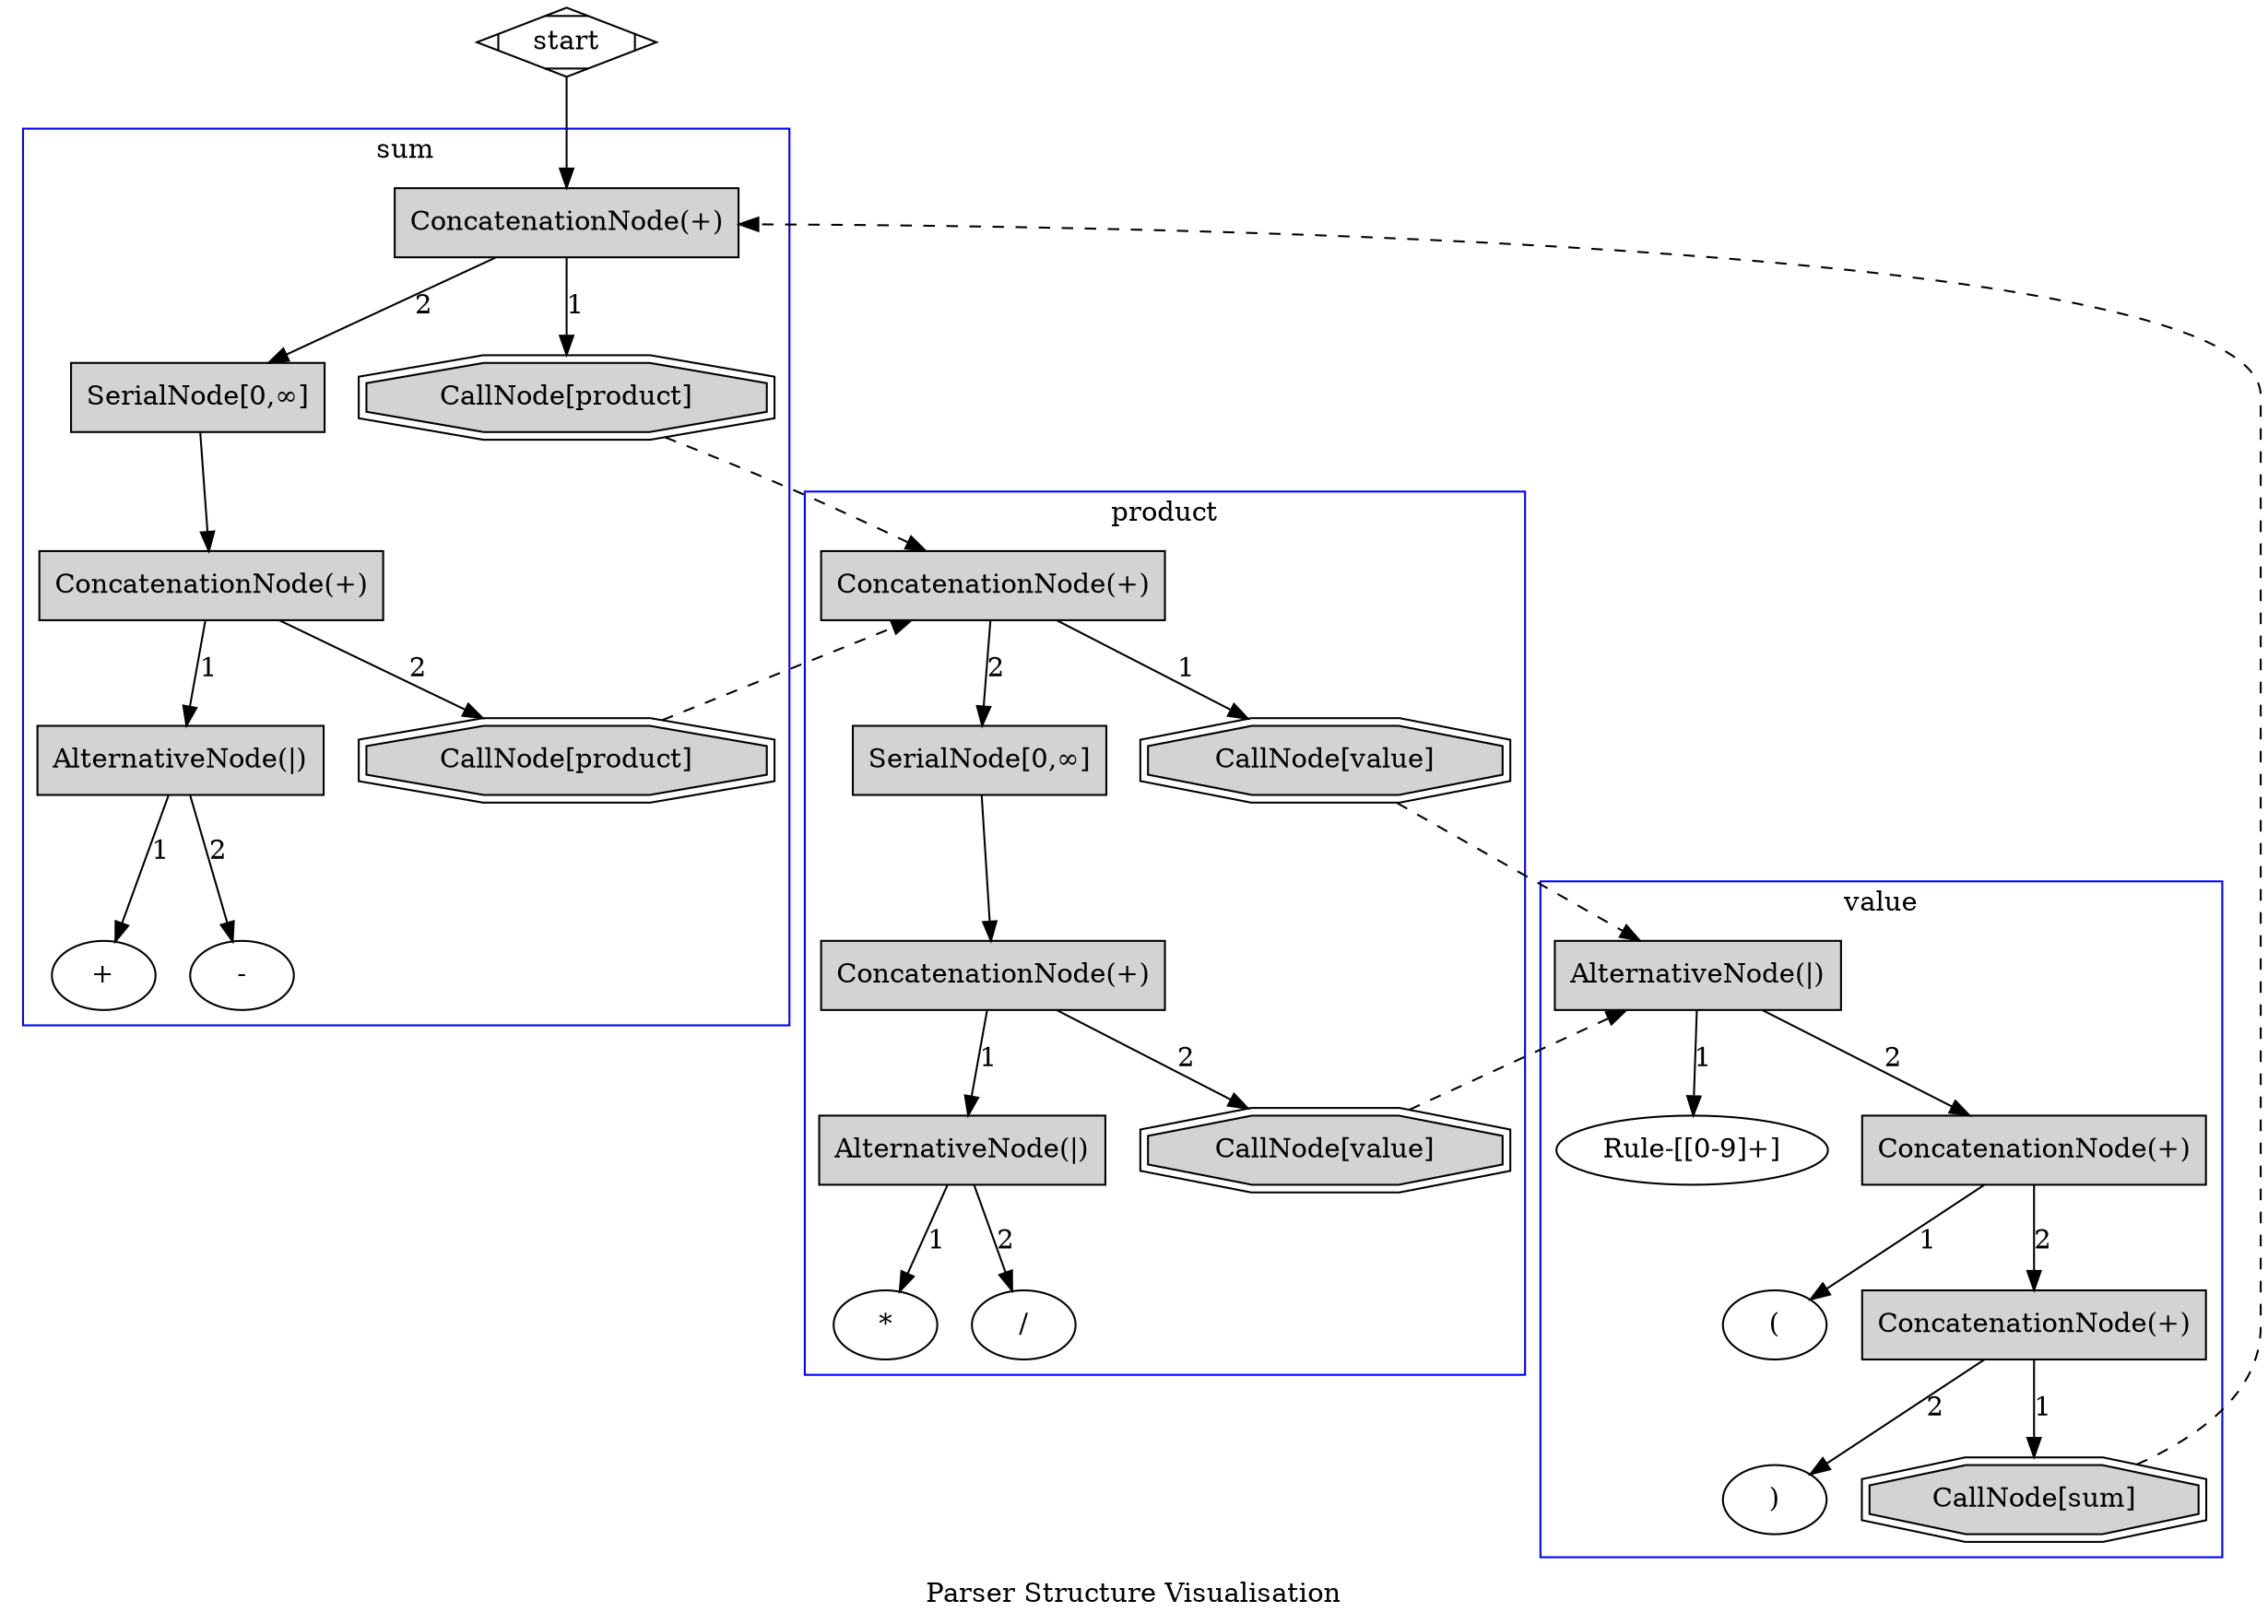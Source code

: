 digraph ParserMap {
	label="Parser Structure Visualisation"

	subgraph cluster_value{
		label="value";
		color=blue;
		nodesep=1;
		node [style=filled];
		
			nb35803c988dd4b73948cdf0c738fe6dd [label="Rule-[[0-9]+]", shape=oval, style=default];
			n6d9ec25bf93c4d09be8e43e286a71328 [label="(", shape=oval, style=default];
			n11d6de90aba3467eb856e6bff6cf7683 [label="CallNode[sum]", shape=doubleoctagon, style=filled];
			nb61572032cdc42f6a24ce77563106ddd [label=")", shape=oval, style=default];
			nc6fe94cef9ee4f97b3665144e215e4a5 [label="ConcatenationNode(+)", shape=box, style=filled];
			n09ae7e7cdcf94448af183fd0a0880368 [label="ConcatenationNode(+)", shape=box, style=filled];
			n4f4ef17effd743aab2fa8dc4a3c03e7e [label="AlternativeNode(|)", shape=box, style=filled];
		
			nc6fe94cef9ee4f97b3665144e215e4a5 -> n11d6de90aba3467eb856e6bff6cf7683 [label="1",];
			nc6fe94cef9ee4f97b3665144e215e4a5 -> nb61572032cdc42f6a24ce77563106ddd [label="2",];
			n09ae7e7cdcf94448af183fd0a0880368 -> n6d9ec25bf93c4d09be8e43e286a71328 [label="1",];
			n09ae7e7cdcf94448af183fd0a0880368 -> nc6fe94cef9ee4f97b3665144e215e4a5 [label="2",];
			n4f4ef17effd743aab2fa8dc4a3c03e7e -> nb35803c988dd4b73948cdf0c738fe6dd [label="1",];
			n4f4ef17effd743aab2fa8dc4a3c03e7e -> n09ae7e7cdcf94448af183fd0a0880368 [label="2",];
	}

	subgraph cluster_product{
		label="product";
		color=blue;
		nodesep=1;
		node [style=filled];
		
			n825ceef33f9e443fae38b56e826f2a9a [label="CallNode[value]", shape=doubleoctagon, style=filled];
			n27d4156186db43a9be64ee2de30bfd92 [label="*", shape=oval, style=default];
			n3cb4cbffdf6c419d91260c98d0375504 [label="/", shape=oval, style=default];
			n05ba7807cb0549a69cd09b0faef7db77 [label="AlternativeNode(|)", shape=box, style=filled];
			nddc5ae51e29e44bf9d24956018538051 [label="CallNode[value]", shape=doubleoctagon, style=filled];
			n4dc93baae46644678770472250796ebe [label="ConcatenationNode(+)", shape=box, style=filled];
			n70d27a6db56749bca22834e776073082 [label="SerialNode[0,∞]", shape=box, style=filled];
			n066b542eed6a45e6a8ec78ec305b5642 [label="ConcatenationNode(+)", shape=box, style=filled];
		
			n05ba7807cb0549a69cd09b0faef7db77 -> n27d4156186db43a9be64ee2de30bfd92 [label="1",];
			n05ba7807cb0549a69cd09b0faef7db77 -> n3cb4cbffdf6c419d91260c98d0375504 [label="2",];
			n4dc93baae46644678770472250796ebe -> n05ba7807cb0549a69cd09b0faef7db77 [label="1",];
			n4dc93baae46644678770472250796ebe -> nddc5ae51e29e44bf9d24956018538051 [label="2",];
			n70d27a6db56749bca22834e776073082 -> n4dc93baae46644678770472250796ebe;
			n066b542eed6a45e6a8ec78ec305b5642 -> n825ceef33f9e443fae38b56e826f2a9a [label="1",];
			n066b542eed6a45e6a8ec78ec305b5642 -> n70d27a6db56749bca22834e776073082 [label="2",];
	}

	subgraph cluster_sum{
		label="sum";
		color=blue;
		nodesep=1;
		node [style=filled];
	
		nad6cad0721b54792ad67c1b82c864465 [label="CallNode[product]", shape=doubleoctagon, style=filled];
		n6d770a0126854d4ebd5d26a1d29fc4e1 [label="+", shape=oval, style=default];
		nd357a3e2975d4b85a751250097496f01 [label="-", shape=oval, style=default];
		nae3b3e3a2a1344c089e69a3f2df1b423 [label="AlternativeNode(|)", shape=box, style=filled];
		n8307387ca4504dd7b5cb7fa1bd8e8034 [label="CallNode[product]", shape=doubleoctagon, style=filled];
		nc0ce0bc1dd5b44d794f20c3dc59f0d87 [label="ConcatenationNode(+)", shape=box, style=filled];
		na23eaeb79351494ea218b07af0cdeb26 [label="SerialNode[0,∞]", shape=box, style=filled];
		n806c1d546a9a42cb971dc14e7a8bac85 [label="ConcatenationNode(+)", shape=box, style=filled];
	
		nae3b3e3a2a1344c089e69a3f2df1b423 -> n6d770a0126854d4ebd5d26a1d29fc4e1 [label="1",];
		nae3b3e3a2a1344c089e69a3f2df1b423 -> nd357a3e2975d4b85a751250097496f01 [label="2",];
		nc0ce0bc1dd5b44d794f20c3dc59f0d87 -> nae3b3e3a2a1344c089e69a3f2df1b423 [label="1",];
		nc0ce0bc1dd5b44d794f20c3dc59f0d87 -> n8307387ca4504dd7b5cb7fa1bd8e8034 [label="2",];
		na23eaeb79351494ea218b07af0cdeb26 -> nc0ce0bc1dd5b44d794f20c3dc59f0d87;
		n806c1d546a9a42cb971dc14e7a8bac85 -> nad6cad0721b54792ad67c1b82c864465 [label="1",];
		n806c1d546a9a42cb971dc14e7a8bac85 -> na23eaeb79351494ea218b07af0cdeb26 [label="2",];
	}


	// Call links between rules
	n11d6de90aba3467eb856e6bff6cf7683 -> n806c1d546a9a42cb971dc14e7a8bac85 [style="dashed"];
	n825ceef33f9e443fae38b56e826f2a9a -> n4f4ef17effd743aab2fa8dc4a3c03e7e [style="dashed"];
	nddc5ae51e29e44bf9d24956018538051 -> n4f4ef17effd743aab2fa8dc4a3c03e7e [style="dashed"];
	nad6cad0721b54792ad67c1b82c864465 -> n066b542eed6a45e6a8ec78ec305b5642 [style="dashed"];
	n8307387ca4504dd7b5cb7fa1bd8e8034 -> n066b542eed6a45e6a8ec78ec305b5642 [style="dashed"];


	n5f1e227ecdcf4cf89c6eab15ee1c9da5 [label="start", shape=Mdiamond, style=defult];
	n5f1e227ecdcf4cf89c6eab15ee1c9da5 -> n806c1d546a9a42cb971dc14e7a8bac85;
}
